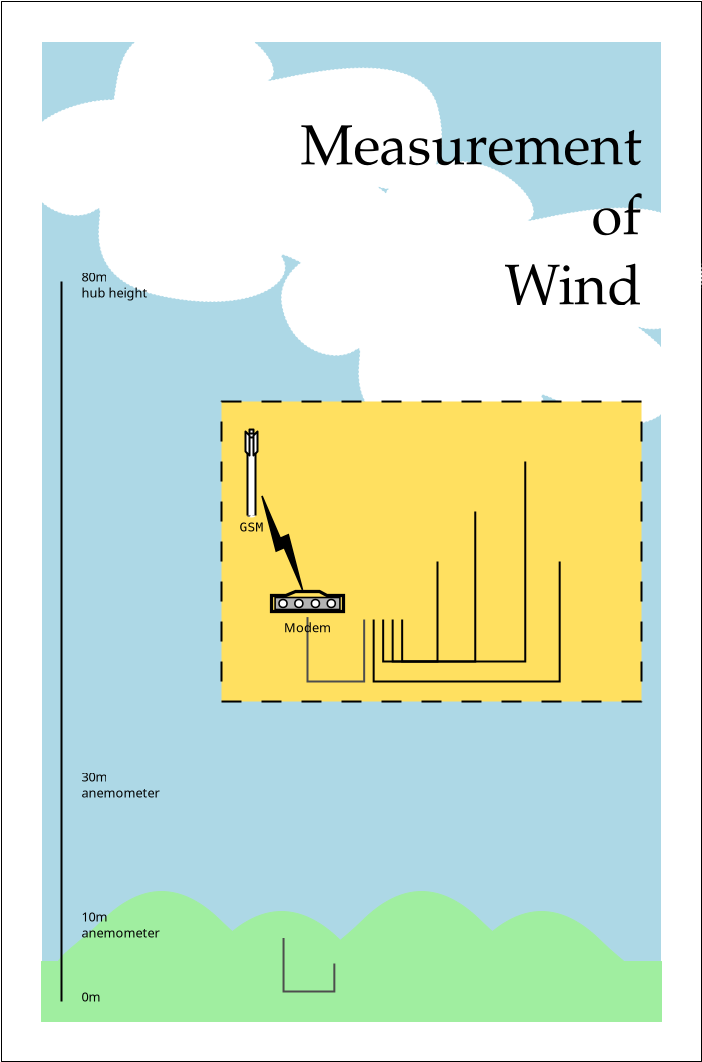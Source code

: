 <?xml version="1.0" encoding="UTF-8"?>
<dia:diagram xmlns:dia="http://www.lysator.liu.se/~alla/dia/">
  <dia:layer name="Background" visible="true">
    <dia:group>
      <dia:object type="Standard - Box" version="0" id="O0">
        <dia:attribute name="obj_pos">
          <dia:point val="16,-45"/>
        </dia:attribute>
        <dia:attribute name="obj_bb">
          <dia:rectangle val="15.975,-45.025;51.025,8.025"/>
        </dia:attribute>
        <dia:attribute name="elem_corner">
          <dia:point val="16,-45"/>
        </dia:attribute>
        <dia:attribute name="elem_width">
          <dia:real val="35"/>
        </dia:attribute>
        <dia:attribute name="elem_height">
          <dia:real val="53"/>
        </dia:attribute>
        <dia:attribute name="border_width">
          <dia:real val="0.05"/>
        </dia:attribute>
        <dia:attribute name="show_background">
          <dia:boolean val="true"/>
        </dia:attribute>
        <dia:attribute name="corner_radius">
          <dia:real val="1.175e-38"/>
        </dia:attribute>
      </dia:object>
      <dia:object type="Standard - Box" version="0" id="O1">
        <dia:attribute name="obj_pos">
          <dia:point val="18,-43"/>
        </dia:attribute>
        <dia:attribute name="obj_bb">
          <dia:rectangle val="18,-43;49,6"/>
        </dia:attribute>
        <dia:attribute name="elem_corner">
          <dia:point val="18,-43"/>
        </dia:attribute>
        <dia:attribute name="elem_width">
          <dia:real val="31"/>
        </dia:attribute>
        <dia:attribute name="elem_height">
          <dia:real val="49"/>
        </dia:attribute>
        <dia:attribute name="border_width">
          <dia:real val="0"/>
        </dia:attribute>
        <dia:attribute name="border_color">
          <dia:color val="#ffffff"/>
        </dia:attribute>
        <dia:attribute name="inner_color">
          <dia:color val="#add8e6"/>
        </dia:attribute>
        <dia:attribute name="show_background">
          <dia:boolean val="true"/>
        </dia:attribute>
        <dia:attribute name="corner_radius">
          <dia:real val="1.175e-38"/>
        </dia:attribute>
      </dia:object>
      <dia:object type="Network - Cloud" version="0" id="O2">
        <dia:attribute name="obj_pos">
          <dia:point val="17,-44"/>
        </dia:attribute>
        <dia:attribute name="obj_bb">
          <dia:rectangle val="17,-44;38,-30"/>
        </dia:attribute>
        <dia:attribute name="elem_corner">
          <dia:point val="17,-44"/>
        </dia:attribute>
        <dia:attribute name="elem_width">
          <dia:real val="21"/>
        </dia:attribute>
        <dia:attribute name="elem_height">
          <dia:real val="14"/>
        </dia:attribute>
        <dia:attribute name="line_width">
          <dia:real val="0"/>
        </dia:attribute>
        <dia:attribute name="line_colour">
          <dia:color val="#ffffff"/>
        </dia:attribute>
        <dia:attribute name="fill_colour">
          <dia:color val="#ffffff"/>
        </dia:attribute>
        <dia:attribute name="show_background">
          <dia:boolean val="true"/>
        </dia:attribute>
        <dia:attribute name="line_style">
          <dia:enum val="4"/>
          <dia:real val="1"/>
        </dia:attribute>
        <dia:attribute name="text">
          <dia:composite type="text">
            <dia:attribute name="string">
              <dia:string>##</dia:string>
            </dia:attribute>
            <dia:attribute name="font">
              <dia:font family="sans" style="0" name="Helvetica"/>
            </dia:attribute>
            <dia:attribute name="height">
              <dia:real val="0.8"/>
            </dia:attribute>
            <dia:attribute name="pos">
              <dia:point val="28.063,-36.753"/>
            </dia:attribute>
            <dia:attribute name="color">
              <dia:color val="#000000"/>
            </dia:attribute>
            <dia:attribute name="alignment">
              <dia:enum val="1"/>
            </dia:attribute>
          </dia:composite>
        </dia:attribute>
        <dia:attribute name="flip_horizontal">
          <dia:boolean val="false"/>
        </dia:attribute>
        <dia:attribute name="flip_vertical">
          <dia:boolean val="false"/>
        </dia:attribute>
      </dia:object>
      <dia:object type="Standard - Beziergon" version="0" id="O3">
        <dia:attribute name="obj_pos">
          <dia:point val="43,5"/>
        </dia:attribute>
        <dia:attribute name="obj_bb">
          <dia:rectangle val="37.75,1.293;48.25,5"/>
        </dia:attribute>
        <dia:attribute name="bez_points">
          <dia:point val="43,5"/>
          <dia:point val="51,5"/>
          <dia:point val="48,4"/>
          <dia:point val="46,2"/>
          <dia:point val="44,0"/>
          <dia:point val="42,0"/>
          <dia:point val="40,2"/>
          <dia:point val="38,4"/>
          <dia:point val="35,5"/>
        </dia:attribute>
        <dia:attribute name="corner_types">
          <dia:enum val="172206408"/>
          <dia:enum val="0"/>
          <dia:enum val="0"/>
          <dia:enum val="0"/>
        </dia:attribute>
        <dia:attribute name="line_color">
          <dia:color val="#a0eea0"/>
        </dia:attribute>
        <dia:attribute name="line_width">
          <dia:real val="0"/>
        </dia:attribute>
        <dia:attribute name="inner_color">
          <dia:color val="#a0eea0"/>
        </dia:attribute>
        <dia:attribute name="show_background">
          <dia:boolean val="true"/>
        </dia:attribute>
      </dia:object>
      <dia:object type="Standard - Beziergon" version="0" id="O4">
        <dia:attribute name="obj_pos">
          <dia:point val="24,4"/>
        </dia:attribute>
        <dia:attribute name="obj_bb">
          <dia:rectangle val="18.75,0.293;29.25,4"/>
        </dia:attribute>
        <dia:attribute name="bez_points">
          <dia:point val="24,4"/>
          <dia:point val="32,4"/>
          <dia:point val="29,3"/>
          <dia:point val="27,1"/>
          <dia:point val="25,-1"/>
          <dia:point val="23,-1"/>
          <dia:point val="21,1"/>
          <dia:point val="19,3"/>
          <dia:point val="16,4"/>
        </dia:attribute>
        <dia:attribute name="corner_types">
          <dia:enum val="172206408"/>
          <dia:enum val="0"/>
          <dia:enum val="0"/>
          <dia:enum val="0"/>
        </dia:attribute>
        <dia:attribute name="line_color">
          <dia:color val="#a0eea0"/>
        </dia:attribute>
        <dia:attribute name="line_width">
          <dia:real val="0"/>
        </dia:attribute>
        <dia:attribute name="inner_color">
          <dia:color val="#a0eea0"/>
        </dia:attribute>
        <dia:attribute name="show_background">
          <dia:boolean val="true"/>
        </dia:attribute>
      </dia:object>
      <dia:object type="Standard - Beziergon" version="0" id="O5">
        <dia:attribute name="obj_pos">
          <dia:point val="30,5"/>
        </dia:attribute>
        <dia:attribute name="obj_bb">
          <dia:rectangle val="24.75,1.293;35.25,5"/>
        </dia:attribute>
        <dia:attribute name="bez_points">
          <dia:point val="30,5"/>
          <dia:point val="38,5"/>
          <dia:point val="35,4"/>
          <dia:point val="33,2"/>
          <dia:point val="31,0"/>
          <dia:point val="29,0"/>
          <dia:point val="27,2"/>
          <dia:point val="25,4"/>
          <dia:point val="22,5"/>
        </dia:attribute>
        <dia:attribute name="corner_types">
          <dia:enum val="172206408"/>
          <dia:enum val="0"/>
          <dia:enum val="0"/>
          <dia:enum val="0"/>
        </dia:attribute>
        <dia:attribute name="line_color">
          <dia:color val="#a0eea0"/>
        </dia:attribute>
        <dia:attribute name="line_width">
          <dia:real val="0"/>
        </dia:attribute>
        <dia:attribute name="inner_color">
          <dia:color val="#a0eea0"/>
        </dia:attribute>
        <dia:attribute name="show_background">
          <dia:boolean val="true"/>
        </dia:attribute>
      </dia:object>
      <dia:object type="Standard - Beziergon" version="0" id="O6">
        <dia:attribute name="obj_pos">
          <dia:point val="37,4"/>
        </dia:attribute>
        <dia:attribute name="obj_bb">
          <dia:rectangle val="31.75,0.293;42.25,4"/>
        </dia:attribute>
        <dia:attribute name="bez_points">
          <dia:point val="37,4"/>
          <dia:point val="45,4"/>
          <dia:point val="42,3"/>
          <dia:point val="40,1"/>
          <dia:point val="38,-1"/>
          <dia:point val="36,-1"/>
          <dia:point val="34,1"/>
          <dia:point val="32,3"/>
          <dia:point val="29,4"/>
        </dia:attribute>
        <dia:attribute name="corner_types">
          <dia:enum val="172206408"/>
          <dia:enum val="0"/>
          <dia:enum val="0"/>
          <dia:enum val="0"/>
        </dia:attribute>
        <dia:attribute name="line_color">
          <dia:color val="#a0eea0"/>
        </dia:attribute>
        <dia:attribute name="line_width">
          <dia:real val="0"/>
        </dia:attribute>
        <dia:attribute name="inner_color">
          <dia:color val="#a0eea0"/>
        </dia:attribute>
        <dia:attribute name="show_background">
          <dia:boolean val="true"/>
        </dia:attribute>
      </dia:object>
      <dia:object type="Standard - Box" version="0" id="O7">
        <dia:attribute name="obj_pos">
          <dia:point val="18,3"/>
        </dia:attribute>
        <dia:attribute name="obj_bb">
          <dia:rectangle val="18,3;49,6"/>
        </dia:attribute>
        <dia:attribute name="elem_corner">
          <dia:point val="18,3"/>
        </dia:attribute>
        <dia:attribute name="elem_width">
          <dia:real val="31"/>
        </dia:attribute>
        <dia:attribute name="elem_height">
          <dia:real val="3"/>
        </dia:attribute>
        <dia:attribute name="border_width">
          <dia:real val="0"/>
        </dia:attribute>
        <dia:attribute name="border_color">
          <dia:color val="#a0eea0"/>
        </dia:attribute>
        <dia:attribute name="inner_color">
          <dia:color val="#a0eea0"/>
        </dia:attribute>
        <dia:attribute name="show_background">
          <dia:boolean val="true"/>
        </dia:attribute>
        <dia:attribute name="corner_radius">
          <dia:real val="1.175e-38"/>
        </dia:attribute>
      </dia:object>
      <dia:object type="Network - Cloud" version="0" id="O8">
        <dia:attribute name="obj_pos">
          <dia:point val="30,-37"/>
        </dia:attribute>
        <dia:attribute name="obj_bb">
          <dia:rectangle val="30,-37;51,-23"/>
        </dia:attribute>
        <dia:attribute name="elem_corner">
          <dia:point val="30,-37"/>
        </dia:attribute>
        <dia:attribute name="elem_width">
          <dia:real val="21"/>
        </dia:attribute>
        <dia:attribute name="elem_height">
          <dia:real val="14"/>
        </dia:attribute>
        <dia:attribute name="line_width">
          <dia:real val="0"/>
        </dia:attribute>
        <dia:attribute name="line_colour">
          <dia:color val="#ffffff"/>
        </dia:attribute>
        <dia:attribute name="fill_colour">
          <dia:color val="#ffffff"/>
        </dia:attribute>
        <dia:attribute name="show_background">
          <dia:boolean val="true"/>
        </dia:attribute>
        <dia:attribute name="line_style">
          <dia:enum val="4"/>
          <dia:real val="1"/>
        </dia:attribute>
        <dia:attribute name="text">
          <dia:composite type="text">
            <dia:attribute name="string">
              <dia:string>##</dia:string>
            </dia:attribute>
            <dia:attribute name="font">
              <dia:font family="sans" style="0" name="Helvetica"/>
            </dia:attribute>
            <dia:attribute name="height">
              <dia:real val="0.8"/>
            </dia:attribute>
            <dia:attribute name="pos">
              <dia:point val="41.063,-29.753"/>
            </dia:attribute>
            <dia:attribute name="color">
              <dia:color val="#000000"/>
            </dia:attribute>
            <dia:attribute name="alignment">
              <dia:enum val="1"/>
            </dia:attribute>
          </dia:composite>
        </dia:attribute>
        <dia:attribute name="flip_horizontal">
          <dia:boolean val="false"/>
        </dia:attribute>
        <dia:attribute name="flip_vertical">
          <dia:boolean val="false"/>
        </dia:attribute>
      </dia:object>
    </dia:group>
    <dia:group>
      <dia:object type="Standard - ZigZagLine" version="1" id="O9">
        <dia:attribute name="obj_pos">
          <dia:point val="30.102,1.825"/>
        </dia:attribute>
        <dia:attribute name="obj_bb">
          <dia:rectangle val="30.052,1.775;32.692,4.55"/>
        </dia:attribute>
        <dia:attribute name="orth_points">
          <dia:point val="30.102,1.825"/>
          <dia:point val="30.102,4.5"/>
          <dia:point val="32.642,4.5"/>
          <dia:point val="32.642,3.1"/>
        </dia:attribute>
        <dia:attribute name="orth_orient">
          <dia:enum val="1"/>
          <dia:enum val="0"/>
          <dia:enum val="1"/>
        </dia:attribute>
        <dia:attribute name="autorouting">
          <dia:boolean val="false"/>
        </dia:attribute>
        <dia:attribute name="line_color">
          <dia:color val="#4d4d4d"/>
        </dia:attribute>
        <dia:connections>
          <dia:connection handle="0" to="O16" connection="4"/>
          <dia:connection handle="1" to="O17" connection="1"/>
        </dia:connections>
      </dia:object>
      <dia:object type="Renewable Energy - Wind Measurement Tower" version="0" id="O10">
        <dia:attribute name="obj_pos">
          <dia:point val="33.426,-8.5"/>
        </dia:attribute>
        <dia:attribute name="obj_bb">
          <dia:rectangle val="33.421,-8.5;34.726,6.95"/>
        </dia:attribute>
        <dia:attribute name="elem_corner">
          <dia:point val="33.426,-8.5"/>
        </dia:attribute>
        <dia:attribute name="elem_width">
          <dia:real val="1.25"/>
        </dia:attribute>
        <dia:attribute name="elem_height">
          <dia:real val="14.0"/>
        </dia:attribute>
        <dia:attribute name="line_width">
          <dia:real val="0.1"/>
        </dia:attribute>
        <dia:attribute name="line_colour">
          <dia:color val="#000000"/>
        </dia:attribute>
        <dia:attribute name="fill_colour">
          <dia:color val="#ffffff"/>
        </dia:attribute>
        <dia:attribute name="show_background">
          <dia:boolean val="true"/>
        </dia:attribute>
        <dia:attribute name="line_style">
          <dia:enum val="0"/>
          <dia:real val="1"/>
        </dia:attribute>
        <dia:attribute name="text">
          <dia:composite type="text">
            <dia:attribute name="string">
              <dia:string>##</dia:string>
            </dia:attribute>
            <dia:attribute name="font">
              <dia:font family="sans" style="0" name="Helvetica"/>
            </dia:attribute>
            <dia:attribute name="height">
              <dia:real val="0.8"/>
            </dia:attribute>
            <dia:attribute name="pos">
              <dia:point val="34.551,6.15"/>
            </dia:attribute>
            <dia:attribute name="color">
              <dia:color val="#000000"/>
            </dia:attribute>
            <dia:attribute name="alignment">
              <dia:enum val="1"/>
            </dia:attribute>
          </dia:composite>
        </dia:attribute>
        <dia:attribute name="flip_horizontal">
          <dia:boolean val="false"/>
        </dia:attribute>
        <dia:attribute name="flip_vertical">
          <dia:boolean val="false"/>
        </dia:attribute>
      </dia:object>
      <dia:object type="Renewable Energy - Temperature and Humidity Sensor" version="0" id="O11">
        <dia:attribute name="obj_pos">
          <dia:point val="35,0"/>
        </dia:attribute>
        <dia:attribute name="obj_bb">
          <dia:rectangle val="34.879,-0.05;36.021,2.438"/>
        </dia:attribute>
        <dia:attribute name="elem_corner">
          <dia:point val="35,0"/>
        </dia:attribute>
        <dia:attribute name="elem_width">
          <dia:real val="0.9"/>
        </dia:attribute>
        <dia:attribute name="elem_height">
          <dia:real val="1.125"/>
        </dia:attribute>
        <dia:attribute name="line_width">
          <dia:real val="0.1"/>
        </dia:attribute>
        <dia:attribute name="line_colour">
          <dia:color val="#000000"/>
        </dia:attribute>
        <dia:attribute name="fill_colour">
          <dia:color val="#ffffff"/>
        </dia:attribute>
        <dia:attribute name="show_background">
          <dia:boolean val="true"/>
        </dia:attribute>
        <dia:attribute name="line_style">
          <dia:enum val="0"/>
          <dia:real val="1"/>
        </dia:attribute>
        <dia:attribute name="text">
          <dia:composite type="text">
            <dia:attribute name="string">
              <dia:string>##</dia:string>
            </dia:attribute>
            <dia:attribute name="font">
              <dia:font family="sans" style="0" name="Helvetica"/>
            </dia:attribute>
            <dia:attribute name="height">
              <dia:real val="0.8"/>
            </dia:attribute>
            <dia:attribute name="pos">
              <dia:point val="35.45,1.637"/>
            </dia:attribute>
            <dia:attribute name="color">
              <dia:color val="#000000"/>
            </dia:attribute>
            <dia:attribute name="alignment">
              <dia:enum val="1"/>
            </dia:attribute>
          </dia:composite>
        </dia:attribute>
        <dia:attribute name="flip_horizontal">
          <dia:boolean val="false"/>
        </dia:attribute>
        <dia:attribute name="flip_vertical">
          <dia:boolean val="false"/>
        </dia:attribute>
      </dia:object>
      <dia:object type="Renewable Energy - Cup Anemometer" version="0" id="O12">
        <dia:attribute name="obj_pos">
          <dia:point val="33,-8"/>
        </dia:attribute>
        <dia:attribute name="obj_bb">
          <dia:rectangle val="32.95,-8.1;34.083,-5.737"/>
        </dia:attribute>
        <dia:attribute name="elem_corner">
          <dia:point val="33,-8"/>
        </dia:attribute>
        <dia:attribute name="elem_width">
          <dia:real val="1"/>
        </dia:attribute>
        <dia:attribute name="elem_height">
          <dia:real val="1"/>
        </dia:attribute>
        <dia:attribute name="line_width">
          <dia:real val="0.1"/>
        </dia:attribute>
        <dia:attribute name="line_colour">
          <dia:color val="#000000"/>
        </dia:attribute>
        <dia:attribute name="fill_colour">
          <dia:color val="#ffffff"/>
        </dia:attribute>
        <dia:attribute name="show_background">
          <dia:boolean val="true"/>
        </dia:attribute>
        <dia:attribute name="line_style">
          <dia:enum val="0"/>
          <dia:real val="1"/>
        </dia:attribute>
        <dia:attribute name="text">
          <dia:composite type="text">
            <dia:attribute name="string">
              <dia:string>##</dia:string>
            </dia:attribute>
            <dia:attribute name="font">
              <dia:font family="sans" style="0" name="Helvetica"/>
            </dia:attribute>
            <dia:attribute name="height">
              <dia:real val="0.8"/>
            </dia:attribute>
            <dia:attribute name="pos">
              <dia:point val="33.594,-6.537"/>
            </dia:attribute>
            <dia:attribute name="color">
              <dia:color val="#000000"/>
            </dia:attribute>
            <dia:attribute name="alignment">
              <dia:enum val="1"/>
            </dia:attribute>
          </dia:composite>
        </dia:attribute>
        <dia:attribute name="flip_horizontal">
          <dia:boolean val="false"/>
        </dia:attribute>
        <dia:attribute name="flip_vertical">
          <dia:boolean val="false"/>
        </dia:attribute>
      </dia:object>
      <dia:object type="Renewable Energy - Wind Vane" version="0" id="O13">
        <dia:attribute name="obj_pos">
          <dia:point val="33,-6"/>
        </dia:attribute>
        <dia:attribute name="obj_bb">
          <dia:rectangle val="32.888,-6.05;33.987,-3.662"/>
        </dia:attribute>
        <dia:attribute name="elem_corner">
          <dia:point val="33,-6"/>
        </dia:attribute>
        <dia:attribute name="elem_width">
          <dia:real val="0.937"/>
        </dia:attribute>
        <dia:attribute name="elem_height">
          <dia:real val="1.071"/>
        </dia:attribute>
        <dia:attribute name="line_width">
          <dia:real val="0.1"/>
        </dia:attribute>
        <dia:attribute name="line_colour">
          <dia:color val="#000000"/>
        </dia:attribute>
        <dia:attribute name="fill_colour">
          <dia:color val="#ffffff"/>
        </dia:attribute>
        <dia:attribute name="show_background">
          <dia:boolean val="true"/>
        </dia:attribute>
        <dia:attribute name="line_style">
          <dia:enum val="0"/>
          <dia:real val="1"/>
        </dia:attribute>
        <dia:attribute name="text">
          <dia:composite type="text">
            <dia:attribute name="string">
              <dia:string>##</dia:string>
            </dia:attribute>
            <dia:attribute name="font">
              <dia:font family="sans" style="0" name="Helvetica"/>
            </dia:attribute>
            <dia:attribute name="height">
              <dia:real val="0.8"/>
            </dia:attribute>
            <dia:attribute name="pos">
              <dia:point val="33.368,-4.462"/>
            </dia:attribute>
            <dia:attribute name="color">
              <dia:color val="#000000"/>
            </dia:attribute>
            <dia:attribute name="alignment">
              <dia:enum val="1"/>
            </dia:attribute>
          </dia:composite>
        </dia:attribute>
        <dia:attribute name="flip_horizontal">
          <dia:boolean val="false"/>
        </dia:attribute>
        <dia:attribute name="flip_vertical">
          <dia:boolean val="false"/>
        </dia:attribute>
      </dia:object>
      <dia:object type="Renewable Energy - Cup Anemometer" version="0" id="O14">
        <dia:attribute name="obj_pos">
          <dia:point val="35,-8.5"/>
        </dia:attribute>
        <dia:attribute name="obj_bb">
          <dia:rectangle val="34.95,-8.6;36.083,-6.237"/>
        </dia:attribute>
        <dia:attribute name="elem_corner">
          <dia:point val="35,-8.5"/>
        </dia:attribute>
        <dia:attribute name="elem_width">
          <dia:real val="1"/>
        </dia:attribute>
        <dia:attribute name="elem_height">
          <dia:real val="1"/>
        </dia:attribute>
        <dia:attribute name="line_width">
          <dia:real val="0.1"/>
        </dia:attribute>
        <dia:attribute name="line_colour">
          <dia:color val="#000000"/>
        </dia:attribute>
        <dia:attribute name="fill_colour">
          <dia:color val="#ffffff"/>
        </dia:attribute>
        <dia:attribute name="show_background">
          <dia:boolean val="true"/>
        </dia:attribute>
        <dia:attribute name="line_style">
          <dia:enum val="0"/>
          <dia:real val="1"/>
        </dia:attribute>
        <dia:attribute name="text">
          <dia:composite type="text">
            <dia:attribute name="string">
              <dia:string>##</dia:string>
            </dia:attribute>
            <dia:attribute name="font">
              <dia:font family="sans" style="0" name="Helvetica"/>
            </dia:attribute>
            <dia:attribute name="height">
              <dia:real val="0.8"/>
            </dia:attribute>
            <dia:attribute name="pos">
              <dia:point val="35.594,-7.037"/>
            </dia:attribute>
            <dia:attribute name="color">
              <dia:color val="#000000"/>
            </dia:attribute>
            <dia:attribute name="alignment">
              <dia:enum val="1"/>
            </dia:attribute>
          </dia:composite>
        </dia:attribute>
        <dia:attribute name="flip_horizontal">
          <dia:boolean val="false"/>
        </dia:attribute>
        <dia:attribute name="flip_vertical">
          <dia:boolean val="false"/>
        </dia:attribute>
      </dia:object>
      <dia:object type="Renewable Energy - Cup Anemometer" version="0" id="O15">
        <dia:attribute name="obj_pos">
          <dia:point val="33,0"/>
        </dia:attribute>
        <dia:attribute name="obj_bb">
          <dia:rectangle val="32.95,-0.1;34.083,2.263"/>
        </dia:attribute>
        <dia:attribute name="elem_corner">
          <dia:point val="33,0"/>
        </dia:attribute>
        <dia:attribute name="elem_width">
          <dia:real val="1"/>
        </dia:attribute>
        <dia:attribute name="elem_height">
          <dia:real val="1"/>
        </dia:attribute>
        <dia:attribute name="line_width">
          <dia:real val="0.1"/>
        </dia:attribute>
        <dia:attribute name="line_colour">
          <dia:color val="#000000"/>
        </dia:attribute>
        <dia:attribute name="fill_colour">
          <dia:color val="#ffffff"/>
        </dia:attribute>
        <dia:attribute name="show_background">
          <dia:boolean val="true"/>
        </dia:attribute>
        <dia:attribute name="line_style">
          <dia:enum val="0"/>
          <dia:real val="1"/>
        </dia:attribute>
        <dia:attribute name="text">
          <dia:composite type="text">
            <dia:attribute name="string">
              <dia:string>##</dia:string>
            </dia:attribute>
            <dia:attribute name="font">
              <dia:font family="sans" style="0" name="Helvetica"/>
            </dia:attribute>
            <dia:attribute name="height">
              <dia:real val="0.8"/>
            </dia:attribute>
            <dia:attribute name="pos">
              <dia:point val="33.594,1.462"/>
            </dia:attribute>
            <dia:attribute name="color">
              <dia:color val="#000000"/>
            </dia:attribute>
            <dia:attribute name="alignment">
              <dia:enum val="1"/>
            </dia:attribute>
          </dia:composite>
        </dia:attribute>
        <dia:attribute name="flip_horizontal">
          <dia:boolean val="false"/>
        </dia:attribute>
        <dia:attribute name="flip_vertical">
          <dia:boolean val="false"/>
        </dia:attribute>
      </dia:object>
      <dia:object type="Renewable Energy - Solar Module" version="0" id="O16">
        <dia:attribute name="obj_pos">
          <dia:point val="29.5,0.5"/>
        </dia:attribute>
        <dia:attribute name="obj_bb">
          <dia:rectangle val="29.379,0.45;32.03,3.145"/>
        </dia:attribute>
        <dia:attribute name="elem_corner">
          <dia:point val="29.5,0.5"/>
        </dia:attribute>
        <dia:attribute name="elem_width">
          <dia:real val="2.409"/>
        </dia:attribute>
        <dia:attribute name="elem_height">
          <dia:real val="1.325"/>
        </dia:attribute>
        <dia:attribute name="line_width">
          <dia:real val="0.1"/>
        </dia:attribute>
        <dia:attribute name="line_colour">
          <dia:color val="#000000"/>
        </dia:attribute>
        <dia:attribute name="fill_colour">
          <dia:color val="#ffffff"/>
        </dia:attribute>
        <dia:attribute name="show_background">
          <dia:boolean val="true"/>
        </dia:attribute>
        <dia:attribute name="line_style">
          <dia:enum val="0"/>
          <dia:real val="1"/>
        </dia:attribute>
        <dia:attribute name="text">
          <dia:composite type="text">
            <dia:attribute name="string">
              <dia:string>##</dia:string>
            </dia:attribute>
            <dia:attribute name="font">
              <dia:font family="sans" style="0" name="Helvetica"/>
            </dia:attribute>
            <dia:attribute name="height">
              <dia:real val="0.8"/>
            </dia:attribute>
            <dia:attribute name="pos">
              <dia:point val="30.704,2.345"/>
            </dia:attribute>
            <dia:attribute name="color">
              <dia:color val="#000000"/>
            </dia:attribute>
            <dia:attribute name="alignment">
              <dia:enum val="1"/>
            </dia:attribute>
          </dia:composite>
        </dia:attribute>
        <dia:attribute name="flip_horizontal">
          <dia:boolean val="false"/>
        </dia:attribute>
        <dia:attribute name="flip_vertical">
          <dia:boolean val="false"/>
        </dia:attribute>
      </dia:object>
      <dia:object type="Renewable Energy - Data Logger" version="0" id="O17">
        <dia:attribute name="obj_pos">
          <dia:point val="32,2"/>
        </dia:attribute>
        <dia:attribute name="obj_bb">
          <dia:rectangle val="31.95,1.95;33.883,4.432"/>
        </dia:attribute>
        <dia:attribute name="elem_corner">
          <dia:point val="32,2"/>
        </dia:attribute>
        <dia:attribute name="elem_width">
          <dia:real val="1.833"/>
        </dia:attribute>
        <dia:attribute name="elem_height">
          <dia:real val="1.1"/>
        </dia:attribute>
        <dia:attribute name="line_width">
          <dia:real val="0.1"/>
        </dia:attribute>
        <dia:attribute name="line_colour">
          <dia:color val="#000000"/>
        </dia:attribute>
        <dia:attribute name="fill_colour">
          <dia:color val="#ffffff"/>
        </dia:attribute>
        <dia:attribute name="show_background">
          <dia:boolean val="true"/>
        </dia:attribute>
        <dia:attribute name="line_style">
          <dia:enum val="0"/>
          <dia:real val="1"/>
        </dia:attribute>
        <dia:attribute name="text">
          <dia:composite type="text">
            <dia:attribute name="string">
              <dia:string>##</dia:string>
            </dia:attribute>
            <dia:attribute name="font">
              <dia:font family="sans" style="0" name="Helvetica"/>
            </dia:attribute>
            <dia:attribute name="height">
              <dia:real val="0.8"/>
            </dia:attribute>
            <dia:attribute name="pos">
              <dia:point val="32.917,3.592"/>
            </dia:attribute>
            <dia:attribute name="color">
              <dia:color val="#000000"/>
            </dia:attribute>
            <dia:attribute name="alignment">
              <dia:enum val="1"/>
            </dia:attribute>
          </dia:composite>
        </dia:attribute>
        <dia:attribute name="flip_horizontal">
          <dia:boolean val="false"/>
        </dia:attribute>
        <dia:attribute name="flip_vertical">
          <dia:boolean val="false"/>
        </dia:attribute>
      </dia:object>
    </dia:group>
    <dia:group>
      <dia:object type="Standard - Line" version="0" id="O18">
        <dia:attribute name="obj_pos">
          <dia:point val="19,-31"/>
        </dia:attribute>
        <dia:attribute name="obj_bb">
          <dia:rectangle val="18.95,-31.05;19.05,5.05"/>
        </dia:attribute>
        <dia:attribute name="conn_endpoints">
          <dia:point val="19,-31"/>
          <dia:point val="19,5"/>
        </dia:attribute>
        <dia:attribute name="numcp">
          <dia:int val="1"/>
        </dia:attribute>
      </dia:object>
      <dia:object type="Standard - Text" version="1" id="O19">
        <dia:attribute name="obj_pos">
          <dia:point val="20,-31"/>
        </dia:attribute>
        <dia:attribute name="obj_bb">
          <dia:rectangle val="20,-31.543;23.152,-29.802"/>
        </dia:attribute>
        <dia:attribute name="text">
          <dia:composite type="text">
            <dia:attribute name="string">
              <dia:string>#80m
hub height#</dia:string>
            </dia:attribute>
            <dia:attribute name="font">
              <dia:font family="sans" style="0" name="Helvetica"/>
            </dia:attribute>
            <dia:attribute name="height">
              <dia:real val="0.8"/>
            </dia:attribute>
            <dia:attribute name="pos">
              <dia:point val="20,-31"/>
            </dia:attribute>
            <dia:attribute name="color">
              <dia:color val="#000000"/>
            </dia:attribute>
            <dia:attribute name="alignment">
              <dia:enum val="0"/>
            </dia:attribute>
          </dia:composite>
        </dia:attribute>
        <dia:attribute name="valign">
          <dia:enum val="3"/>
        </dia:attribute>
      </dia:object>
      <dia:object type="Standard - Text" version="1" id="O20">
        <dia:attribute name="obj_pos">
          <dia:point val="20,-6"/>
        </dia:attribute>
        <dia:attribute name="obj_bb">
          <dia:rectangle val="20,-6.543;23.76,-4.803"/>
        </dia:attribute>
        <dia:attribute name="text">
          <dia:composite type="text">
            <dia:attribute name="string">
              <dia:string>#30m
anemometer#</dia:string>
            </dia:attribute>
            <dia:attribute name="font">
              <dia:font family="sans" style="0" name="Helvetica"/>
            </dia:attribute>
            <dia:attribute name="height">
              <dia:real val="0.8"/>
            </dia:attribute>
            <dia:attribute name="pos">
              <dia:point val="20,-6"/>
            </dia:attribute>
            <dia:attribute name="color">
              <dia:color val="#000000"/>
            </dia:attribute>
            <dia:attribute name="alignment">
              <dia:enum val="0"/>
            </dia:attribute>
          </dia:composite>
        </dia:attribute>
        <dia:attribute name="valign">
          <dia:enum val="3"/>
        </dia:attribute>
      </dia:object>
      <dia:object type="Standard - Text" version="1" id="O21">
        <dia:attribute name="obj_pos">
          <dia:point val="20,1"/>
        </dia:attribute>
        <dia:attribute name="obj_bb">
          <dia:rectangle val="20,0.458;23.76,2.197"/>
        </dia:attribute>
        <dia:attribute name="text">
          <dia:composite type="text">
            <dia:attribute name="string">
              <dia:string>#10m
anemometer#</dia:string>
            </dia:attribute>
            <dia:attribute name="font">
              <dia:font family="sans" style="0" name="Helvetica"/>
            </dia:attribute>
            <dia:attribute name="height">
              <dia:real val="0.8"/>
            </dia:attribute>
            <dia:attribute name="pos">
              <dia:point val="20,1"/>
            </dia:attribute>
            <dia:attribute name="color">
              <dia:color val="#000000"/>
            </dia:attribute>
            <dia:attribute name="alignment">
              <dia:enum val="0"/>
            </dia:attribute>
          </dia:composite>
        </dia:attribute>
        <dia:attribute name="valign">
          <dia:enum val="3"/>
        </dia:attribute>
      </dia:object>
      <dia:object type="Standard - Text" version="1" id="O22">
        <dia:attribute name="obj_pos">
          <dia:point val="20,5"/>
        </dia:attribute>
        <dia:attribute name="obj_bb">
          <dia:rectangle val="20,4.457;20.938,5.397"/>
        </dia:attribute>
        <dia:attribute name="text">
          <dia:composite type="text">
            <dia:attribute name="string">
              <dia:string>#0m#</dia:string>
            </dia:attribute>
            <dia:attribute name="font">
              <dia:font family="sans" style="0" name="Helvetica"/>
            </dia:attribute>
            <dia:attribute name="height">
              <dia:real val="0.8"/>
            </dia:attribute>
            <dia:attribute name="pos">
              <dia:point val="20,5"/>
            </dia:attribute>
            <dia:attribute name="color">
              <dia:color val="#000000"/>
            </dia:attribute>
            <dia:attribute name="alignment">
              <dia:enum val="0"/>
            </dia:attribute>
          </dia:composite>
        </dia:attribute>
        <dia:attribute name="valign">
          <dia:enum val="3"/>
        </dia:attribute>
      </dia:object>
    </dia:group>
    <dia:object type="Renewable Energy - Wind Turbine" version="0" id="O23">
      <dia:attribute name="obj_pos">
        <dia:point val="17.238,-44"/>
      </dia:attribute>
      <dia:attribute name="obj_bb">
        <dia:rectangle val="17.238,-44;40.783,9.567"/>
      </dia:attribute>
      <dia:attribute name="elem_corner">
        <dia:point val="17.238,-44"/>
      </dia:attribute>
      <dia:attribute name="elem_width">
        <dia:real val="23.545"/>
      </dia:attribute>
      <dia:attribute name="elem_height">
        <dia:real val="49.454"/>
      </dia:attribute>
      <dia:attribute name="line_width">
        <dia:real val="0.05"/>
      </dia:attribute>
      <dia:attribute name="line_colour">
        <dia:color val="#000000"/>
      </dia:attribute>
      <dia:attribute name="fill_colour">
        <dia:color val="#ffffff"/>
      </dia:attribute>
      <dia:attribute name="show_background">
        <dia:boolean val="true"/>
      </dia:attribute>
      <dia:attribute name="line_style">
        <dia:enum val="0"/>
        <dia:real val="1"/>
      </dia:attribute>
      <dia:attribute name="text">
        <dia:composite type="text">
          <dia:attribute name="string">
            <dia:string>##</dia:string>
          </dia:attribute>
          <dia:attribute name="font">
            <dia:font family="sans" style="0" name="Helvetica"/>
          </dia:attribute>
          <dia:attribute name="height">
            <dia:real val="0.8"/>
          </dia:attribute>
          <dia:attribute name="pos">
            <dia:point val="27.228,8.727"/>
          </dia:attribute>
          <dia:attribute name="color">
            <dia:color val="#000000"/>
          </dia:attribute>
          <dia:attribute name="alignment">
            <dia:enum val="1"/>
          </dia:attribute>
        </dia:composite>
      </dia:attribute>
      <dia:attribute name="flip_horizontal">
        <dia:boolean val="true"/>
      </dia:attribute>
      <dia:attribute name="flip_vertical">
        <dia:boolean val="false"/>
      </dia:attribute>
    </dia:object>
    <dia:group>
      <dia:object type="Standard - Box" version="0" id="O24">
        <dia:attribute name="obj_pos">
          <dia:point val="27,-25"/>
        </dia:attribute>
        <dia:attribute name="obj_bb">
          <dia:rectangle val="26.95,-25.05;48.05,-9.95"/>
        </dia:attribute>
        <dia:attribute name="elem_corner">
          <dia:point val="27,-25"/>
        </dia:attribute>
        <dia:attribute name="elem_width">
          <dia:real val="21"/>
        </dia:attribute>
        <dia:attribute name="elem_height">
          <dia:real val="15"/>
        </dia:attribute>
        <dia:attribute name="inner_color">
          <dia:color val="#ffe060"/>
        </dia:attribute>
        <dia:attribute name="show_background">
          <dia:boolean val="true"/>
        </dia:attribute>
        <dia:attribute name="line_style">
          <dia:enum val="1"/>
        </dia:attribute>
        <dia:attribute name="corner_radius">
          <dia:real val="1.175e-38"/>
        </dia:attribute>
      </dia:object>
      <dia:object type="Network - WAN Link" version="1" id="O25">
        <dia:attribute name="obj_pos">
          <dia:point val="29.025,-20.28"/>
        </dia:attribute>
        <dia:attribute name="obj_bb">
          <dia:rectangle val="29.025,-20.28;31.05,-15.579"/>
        </dia:attribute>
        <dia:attribute name="conn_endpoints">
          <dia:point val="29.025,-20.28"/>
          <dia:point val="31.05,-15.579"/>
        </dia:attribute>
        <dia:attribute name="width">
          <dia:real val="1"/>
        </dia:attribute>
        <dia:attribute name="line_color">
          <dia:color val="#000000"/>
        </dia:attribute>
        <dia:attribute name="fill_color">
          <dia:color val="#000000"/>
        </dia:attribute>
        <dia:connections>
          <dia:connection handle="0" to="O32" connection="8"/>
          <dia:connection handle="1" to="O31" connection="1"/>
        </dia:connections>
      </dia:object>
      <dia:object type="Standard - ZigZagLine" version="1" id="O26">
        <dia:attribute name="obj_pos">
          <dia:point val="37.8,-17"/>
        </dia:attribute>
        <dia:attribute name="obj_bb">
          <dia:rectangle val="35.983,-17.05;37.85,-11.95"/>
        </dia:attribute>
        <dia:attribute name="orth_points">
          <dia:point val="37.8,-17"/>
          <dia:point val="37.8,-12"/>
          <dia:point val="36.033,-12"/>
          <dia:point val="36.033,-14.1"/>
        </dia:attribute>
        <dia:attribute name="orth_orient">
          <dia:enum val="1"/>
          <dia:enum val="0"/>
          <dia:enum val="1"/>
        </dia:attribute>
        <dia:attribute name="autorouting">
          <dia:boolean val="false"/>
        </dia:attribute>
        <dia:connections>
          <dia:connection handle="0" to="O35" connection="0"/>
          <dia:connection handle="1" to="O33" connection="4"/>
        </dia:connections>
      </dia:object>
      <dia:object type="Standard - ZigZagLine" version="1" id="O27">
        <dia:attribute name="obj_pos">
          <dia:point val="39.688,-19.5"/>
        </dia:attribute>
        <dia:attribute name="obj_bb">
          <dia:rectangle val="35.508,-19.55;39.737,-11.95"/>
        </dia:attribute>
        <dia:attribute name="orth_points">
          <dia:point val="39.688,-19.5"/>
          <dia:point val="39.688,-12"/>
          <dia:point val="35.558,-12"/>
          <dia:point val="35.558,-14.1"/>
        </dia:attribute>
        <dia:attribute name="orth_orient">
          <dia:enum val="1"/>
          <dia:enum val="0"/>
          <dia:enum val="1"/>
        </dia:attribute>
        <dia:attribute name="autorouting">
          <dia:boolean val="false"/>
        </dia:attribute>
        <dia:connections>
          <dia:connection handle="0" to="O34" connection="0"/>
          <dia:connection handle="1" to="O33" connection="3"/>
        </dia:connections>
      </dia:object>
      <dia:object type="Renewable Energy - Cup Anemometer" version="0" id="O28">
        <dia:attribute name="obj_pos">
          <dia:point val="41,-24"/>
        </dia:attribute>
        <dia:attribute name="obj_bb">
          <dia:rectangle val="40.95,-24.1;43.083,-20.675"/>
        </dia:attribute>
        <dia:attribute name="elem_corner">
          <dia:point val="41,-24"/>
        </dia:attribute>
        <dia:attribute name="elem_width">
          <dia:real val="2"/>
        </dia:attribute>
        <dia:attribute name="elem_height">
          <dia:real val="2"/>
        </dia:attribute>
        <dia:attribute name="line_width">
          <dia:real val="0.1"/>
        </dia:attribute>
        <dia:attribute name="line_colour">
          <dia:color val="#000000"/>
        </dia:attribute>
        <dia:attribute name="fill_colour">
          <dia:color val="#ffffff"/>
        </dia:attribute>
        <dia:attribute name="show_background">
          <dia:boolean val="true"/>
        </dia:attribute>
        <dia:attribute name="line_style">
          <dia:enum val="0"/>
          <dia:real val="1"/>
        </dia:attribute>
        <dia:attribute name="text">
          <dia:composite type="text">
            <dia:attribute name="string">
              <dia:string>##</dia:string>
            </dia:attribute>
            <dia:attribute name="font">
              <dia:font family="sans" style="0" name="Helvetica"/>
            </dia:attribute>
            <dia:attribute name="height">
              <dia:real val="0.8"/>
            </dia:attribute>
            <dia:attribute name="pos">
              <dia:point val="42.188,-21.475"/>
            </dia:attribute>
            <dia:attribute name="color">
              <dia:color val="#000000"/>
            </dia:attribute>
            <dia:attribute name="alignment">
              <dia:enum val="1"/>
            </dia:attribute>
          </dia:composite>
        </dia:attribute>
        <dia:attribute name="flip_horizontal">
          <dia:boolean val="false"/>
        </dia:attribute>
        <dia:attribute name="flip_vertical">
          <dia:boolean val="false"/>
        </dia:attribute>
      </dia:object>
      <dia:object type="Standard - ZigZagLine" version="1" id="O29">
        <dia:attribute name="obj_pos">
          <dia:point val="42.188,-22"/>
        </dia:attribute>
        <dia:attribute name="obj_bb">
          <dia:rectangle val="35.033,-22.05;42.237,-11.95"/>
        </dia:attribute>
        <dia:attribute name="orth_points">
          <dia:point val="42.188,-22"/>
          <dia:point val="42.188,-12"/>
          <dia:point val="35.083,-12"/>
          <dia:point val="35.083,-14.1"/>
        </dia:attribute>
        <dia:attribute name="orth_orient">
          <dia:enum val="1"/>
          <dia:enum val="0"/>
          <dia:enum val="1"/>
        </dia:attribute>
        <dia:attribute name="autorouting">
          <dia:boolean val="false"/>
        </dia:attribute>
        <dia:connections>
          <dia:connection handle="0" to="O28" connection="0"/>
          <dia:connection handle="1" to="O33" connection="2"/>
        </dia:connections>
      </dia:object>
      <dia:object type="Standard - ZigZagLine" version="1" id="O30">
        <dia:attribute name="obj_pos">
          <dia:point val="34.133,-14.1"/>
        </dia:attribute>
        <dia:attribute name="obj_bb">
          <dia:rectangle val="31.25,-14.27;34.183,-10.95"/>
        </dia:attribute>
        <dia:attribute name="orth_points">
          <dia:point val="34.133,-14.1"/>
          <dia:point val="34.133,-11"/>
          <dia:point val="31.3,-11"/>
          <dia:point val="31.3,-14.22"/>
        </dia:attribute>
        <dia:attribute name="orth_orient">
          <dia:enum val="1"/>
          <dia:enum val="0"/>
          <dia:enum val="1"/>
        </dia:attribute>
        <dia:attribute name="autorouting">
          <dia:boolean val="false"/>
        </dia:attribute>
        <dia:attribute name="line_color">
          <dia:color val="#4d4d4d"/>
        </dia:attribute>
        <dia:connections>
          <dia:connection handle="0" to="O33" connection="0"/>
          <dia:connection handle="1" to="O31" connection="0"/>
        </dia:connections>
      </dia:object>
      <dia:object type="Network - Modem" version="0" id="O31">
        <dia:attribute name="obj_pos">
          <dia:point val="29.5,-15.5"/>
        </dia:attribute>
        <dia:attribute name="obj_bb">
          <dia:rectangle val="29.42,-15.58;33.18,-13.24"/>
        </dia:attribute>
        <dia:attribute name="elem_corner">
          <dia:point val="29.5,-15.5"/>
        </dia:attribute>
        <dia:attribute name="elem_width">
          <dia:real val="3.6"/>
        </dia:attribute>
        <dia:attribute name="elem_height">
          <dia:real val="1"/>
        </dia:attribute>
        <dia:attribute name="line_width">
          <dia:real val="0.1"/>
        </dia:attribute>
        <dia:attribute name="line_colour">
          <dia:color val="#000000"/>
        </dia:attribute>
        <dia:attribute name="fill_colour">
          <dia:color val="#ffffff"/>
        </dia:attribute>
        <dia:attribute name="show_background">
          <dia:boolean val="true"/>
        </dia:attribute>
        <dia:attribute name="line_style">
          <dia:enum val="0"/>
          <dia:real val="1"/>
        </dia:attribute>
        <dia:attribute name="text">
          <dia:composite type="text">
            <dia:attribute name="string">
              <dia:string>#Modem#</dia:string>
            </dia:attribute>
            <dia:attribute name="font">
              <dia:font family="sans" style="0" name="Helvetica"/>
            </dia:attribute>
            <dia:attribute name="height">
              <dia:real val="0.8"/>
            </dia:attribute>
            <dia:attribute name="pos">
              <dia:point val="31.3,-13.637"/>
            </dia:attribute>
            <dia:attribute name="color">
              <dia:color val="#000000"/>
            </dia:attribute>
            <dia:attribute name="alignment">
              <dia:enum val="1"/>
            </dia:attribute>
          </dia:composite>
        </dia:attribute>
        <dia:attribute name="flip_horizontal">
          <dia:boolean val="false"/>
        </dia:attribute>
        <dia:attribute name="flip_vertical">
          <dia:boolean val="false"/>
        </dia:attribute>
      </dia:object>
      <dia:object type="Network - Base Station" version="0" id="O32">
        <dia:attribute name="obj_pos">
          <dia:point val="28.5,-21.5"/>
        </dia:attribute>
        <dia:attribute name="obj_bb">
          <dia:rectangle val="27.975,-23.95;29.025,-18.16"/>
        </dia:attribute>
        <dia:attribute name="elem_corner">
          <dia:point val="28.1,-23.9"/>
        </dia:attribute>
        <dia:attribute name="elem_width">
          <dia:real val="0.8"/>
        </dia:attribute>
        <dia:attribute name="elem_height">
          <dia:real val="4.8"/>
        </dia:attribute>
        <dia:attribute name="line_colour">
          <dia:color val="#000000"/>
        </dia:attribute>
        <dia:attribute name="fill_colour">
          <dia:color val="#ffffff"/>
        </dia:attribute>
        <dia:attribute name="text">
          <dia:composite type="text">
            <dia:attribute name="string">
              <dia:string>#GSM#</dia:string>
            </dia:attribute>
            <dia:attribute name="font">
              <dia:font family="monospace" style="0" name="Courier"/>
            </dia:attribute>
            <dia:attribute name="height">
              <dia:real val="0.8"/>
            </dia:attribute>
            <dia:attribute name="pos">
              <dia:point val="28.5,-18.558"/>
            </dia:attribute>
            <dia:attribute name="color">
              <dia:color val="#000000"/>
            </dia:attribute>
            <dia:attribute name="alignment">
              <dia:enum val="1"/>
            </dia:attribute>
          </dia:composite>
        </dia:attribute>
        <dia:attribute name="sectors">
          <dia:int val="3"/>
        </dia:attribute>
      </dia:object>
      <dia:object type="Renewable Energy - Data Logger" version="0" id="O33">
        <dia:attribute name="obj_pos">
          <dia:point val="33.5,-16"/>
        </dia:attribute>
        <dia:attribute name="obj_bb">
          <dia:rectangle val="33.45,-16.05;36.717,-12.742"/>
        </dia:attribute>
        <dia:attribute name="elem_corner">
          <dia:point val="33.5,-16"/>
        </dia:attribute>
        <dia:attribute name="elem_width">
          <dia:real val="3.167"/>
        </dia:attribute>
        <dia:attribute name="elem_height">
          <dia:real val="1.9"/>
        </dia:attribute>
        <dia:attribute name="line_width">
          <dia:real val="0.1"/>
        </dia:attribute>
        <dia:attribute name="line_colour">
          <dia:color val="#000000"/>
        </dia:attribute>
        <dia:attribute name="fill_colour">
          <dia:color val="#ffffff"/>
        </dia:attribute>
        <dia:attribute name="show_background">
          <dia:boolean val="true"/>
        </dia:attribute>
        <dia:attribute name="line_style">
          <dia:enum val="0"/>
          <dia:real val="1"/>
        </dia:attribute>
        <dia:attribute name="text">
          <dia:composite type="text">
            <dia:attribute name="string">
              <dia:string>##</dia:string>
            </dia:attribute>
            <dia:attribute name="font">
              <dia:font family="sans" style="0" name="Helvetica"/>
            </dia:attribute>
            <dia:attribute name="height">
              <dia:real val="0.8"/>
            </dia:attribute>
            <dia:attribute name="pos">
              <dia:point val="35.083,-13.542"/>
            </dia:attribute>
            <dia:attribute name="color">
              <dia:color val="#000000"/>
            </dia:attribute>
            <dia:attribute name="alignment">
              <dia:enum val="1"/>
            </dia:attribute>
          </dia:composite>
        </dia:attribute>
        <dia:attribute name="flip_horizontal">
          <dia:boolean val="false"/>
        </dia:attribute>
        <dia:attribute name="flip_vertical">
          <dia:boolean val="false"/>
        </dia:attribute>
      </dia:object>
      <dia:object type="Renewable Energy - Wind Vane" version="0" id="O34">
        <dia:attribute name="obj_pos">
          <dia:point val="39,-21.5"/>
        </dia:attribute>
        <dia:attribute name="obj_bb">
          <dia:rectangle val="38.888,-21.55;40.8,-18.175"/>
        </dia:attribute>
        <dia:attribute name="elem_corner">
          <dia:point val="39,-21.5"/>
        </dia:attribute>
        <dia:attribute name="elem_width">
          <dia:real val="1.75"/>
        </dia:attribute>
        <dia:attribute name="elem_height">
          <dia:real val="2"/>
        </dia:attribute>
        <dia:attribute name="line_width">
          <dia:real val="0.1"/>
        </dia:attribute>
        <dia:attribute name="line_colour">
          <dia:color val="#000000"/>
        </dia:attribute>
        <dia:attribute name="fill_colour">
          <dia:color val="#ffffff"/>
        </dia:attribute>
        <dia:attribute name="show_background">
          <dia:boolean val="true"/>
        </dia:attribute>
        <dia:attribute name="line_style">
          <dia:enum val="0"/>
          <dia:real val="1"/>
        </dia:attribute>
        <dia:attribute name="text">
          <dia:composite type="text">
            <dia:attribute name="string">
              <dia:string>##</dia:string>
            </dia:attribute>
            <dia:attribute name="font">
              <dia:font family="sans" style="0" name="Helvetica"/>
            </dia:attribute>
            <dia:attribute name="height">
              <dia:real val="0.8"/>
            </dia:attribute>
            <dia:attribute name="pos">
              <dia:point val="39.688,-18.975"/>
            </dia:attribute>
            <dia:attribute name="color">
              <dia:color val="#000000"/>
            </dia:attribute>
            <dia:attribute name="alignment">
              <dia:enum val="1"/>
            </dia:attribute>
          </dia:composite>
        </dia:attribute>
        <dia:attribute name="flip_horizontal">
          <dia:boolean val="false"/>
        </dia:attribute>
        <dia:attribute name="flip_vertical">
          <dia:boolean val="false"/>
        </dia:attribute>
      </dia:object>
      <dia:object type="Renewable Energy - Temperature and Humidity Sensor" version="0" id="O35">
        <dia:attribute name="obj_pos">
          <dia:point val="37,-19"/>
        </dia:attribute>
        <dia:attribute name="obj_bb">
          <dia:rectangle val="36.879,-19.05;38.721,-15.6"/>
        </dia:attribute>
        <dia:attribute name="elem_corner">
          <dia:point val="37,-19"/>
        </dia:attribute>
        <dia:attribute name="elem_width">
          <dia:real val="1.6"/>
        </dia:attribute>
        <dia:attribute name="elem_height">
          <dia:real val="2.0"/>
        </dia:attribute>
        <dia:attribute name="line_width">
          <dia:real val="0.1"/>
        </dia:attribute>
        <dia:attribute name="line_colour">
          <dia:color val="#000000"/>
        </dia:attribute>
        <dia:attribute name="fill_colour">
          <dia:color val="#ffffff"/>
        </dia:attribute>
        <dia:attribute name="show_background">
          <dia:boolean val="true"/>
        </dia:attribute>
        <dia:attribute name="line_style">
          <dia:enum val="0"/>
          <dia:real val="1"/>
        </dia:attribute>
        <dia:attribute name="text">
          <dia:composite type="text">
            <dia:attribute name="string">
              <dia:string>##</dia:string>
            </dia:attribute>
            <dia:attribute name="font">
              <dia:font family="sans" style="0" name="Helvetica"/>
            </dia:attribute>
            <dia:attribute name="height">
              <dia:real val="0.8"/>
            </dia:attribute>
            <dia:attribute name="pos">
              <dia:point val="37.8,-16.4"/>
            </dia:attribute>
            <dia:attribute name="color">
              <dia:color val="#000000"/>
            </dia:attribute>
            <dia:attribute name="alignment">
              <dia:enum val="1"/>
            </dia:attribute>
          </dia:composite>
        </dia:attribute>
        <dia:attribute name="flip_horizontal">
          <dia:boolean val="false"/>
        </dia:attribute>
        <dia:attribute name="flip_vertical">
          <dia:boolean val="false"/>
        </dia:attribute>
      </dia:object>
      <dia:object type="Standard - ZigZagLine" version="1" id="O36">
        <dia:attribute name="obj_pos">
          <dia:point val="43.909,-17"/>
        </dia:attribute>
        <dia:attribute name="obj_bb">
          <dia:rectangle val="34.558,-17.05;43.959,-10.95"/>
        </dia:attribute>
        <dia:attribute name="orth_points">
          <dia:point val="43.909,-17"/>
          <dia:point val="43.909,-11"/>
          <dia:point val="34.608,-11"/>
          <dia:point val="34.608,-14.1"/>
        </dia:attribute>
        <dia:attribute name="orth_orient">
          <dia:enum val="1"/>
          <dia:enum val="0"/>
          <dia:enum val="1"/>
        </dia:attribute>
        <dia:attribute name="autorouting">
          <dia:boolean val="false"/>
        </dia:attribute>
        <dia:connections>
          <dia:connection handle="0" to="O37" connection="4"/>
          <dia:connection handle="1" to="O33" connection="1"/>
        </dia:connections>
      </dia:object>
      <dia:object type="Renewable Energy - Solar Module" version="0" id="O37">
        <dia:attribute name="obj_pos">
          <dia:point val="43,-19"/>
        </dia:attribute>
        <dia:attribute name="obj_bb">
          <dia:rectangle val="42.879,-19.05;46.757,-15.618"/>
        </dia:attribute>
        <dia:attribute name="elem_corner">
          <dia:point val="43,-19"/>
        </dia:attribute>
        <dia:attribute name="elem_width">
          <dia:real val="3.636"/>
        </dia:attribute>
        <dia:attribute name="elem_height">
          <dia:real val="2.0"/>
        </dia:attribute>
        <dia:attribute name="line_width">
          <dia:real val="0.1"/>
        </dia:attribute>
        <dia:attribute name="line_colour">
          <dia:color val="#000000"/>
        </dia:attribute>
        <dia:attribute name="fill_colour">
          <dia:color val="#ffffff"/>
        </dia:attribute>
        <dia:attribute name="show_background">
          <dia:boolean val="true"/>
        </dia:attribute>
        <dia:attribute name="line_style">
          <dia:enum val="0"/>
          <dia:real val="1"/>
        </dia:attribute>
        <dia:attribute name="text">
          <dia:composite type="text">
            <dia:attribute name="string">
              <dia:string>##</dia:string>
            </dia:attribute>
            <dia:attribute name="font">
              <dia:font family="sans" style="0" name="Helvetica"/>
            </dia:attribute>
            <dia:attribute name="height">
              <dia:real val="0.8"/>
            </dia:attribute>
            <dia:attribute name="pos">
              <dia:point val="44.818,-16.418"/>
            </dia:attribute>
            <dia:attribute name="color">
              <dia:color val="#000000"/>
            </dia:attribute>
            <dia:attribute name="alignment">
              <dia:enum val="1"/>
            </dia:attribute>
          </dia:composite>
        </dia:attribute>
        <dia:attribute name="flip_horizontal">
          <dia:boolean val="false"/>
        </dia:attribute>
        <dia:attribute name="flip_vertical">
          <dia:boolean val="false"/>
        </dia:attribute>
      </dia:object>
    </dia:group>
    <dia:object type="Standard - Text" version="1" id="O38">
      <dia:attribute name="obj_pos">
        <dia:point val="48,-34"/>
      </dia:attribute>
      <dia:attribute name="obj_bb">
        <dia:rectangle val="32.443,-39.733;48.081,-28.267"/>
      </dia:attribute>
      <dia:attribute name="text">
        <dia:composite type="text">
          <dia:attribute name="string">
            <dia:string>#Measurement
of
Wind#</dia:string>
          </dia:attribute>
          <dia:attribute name="font">
            <dia:font family="urw palladio l" style="0" name="Courier"/>
          </dia:attribute>
          <dia:attribute name="height">
            <dia:real val="3.5"/>
          </dia:attribute>
          <dia:attribute name="pos">
            <dia:point val="48,-37.117"/>
          </dia:attribute>
          <dia:attribute name="color">
            <dia:color val="#000000"/>
          </dia:attribute>
          <dia:attribute name="alignment">
            <dia:enum val="2"/>
          </dia:attribute>
        </dia:composite>
      </dia:attribute>
      <dia:attribute name="valign">
        <dia:enum val="2"/>
      </dia:attribute>
    </dia:object>
  </dia:layer>
</dia:diagram>
